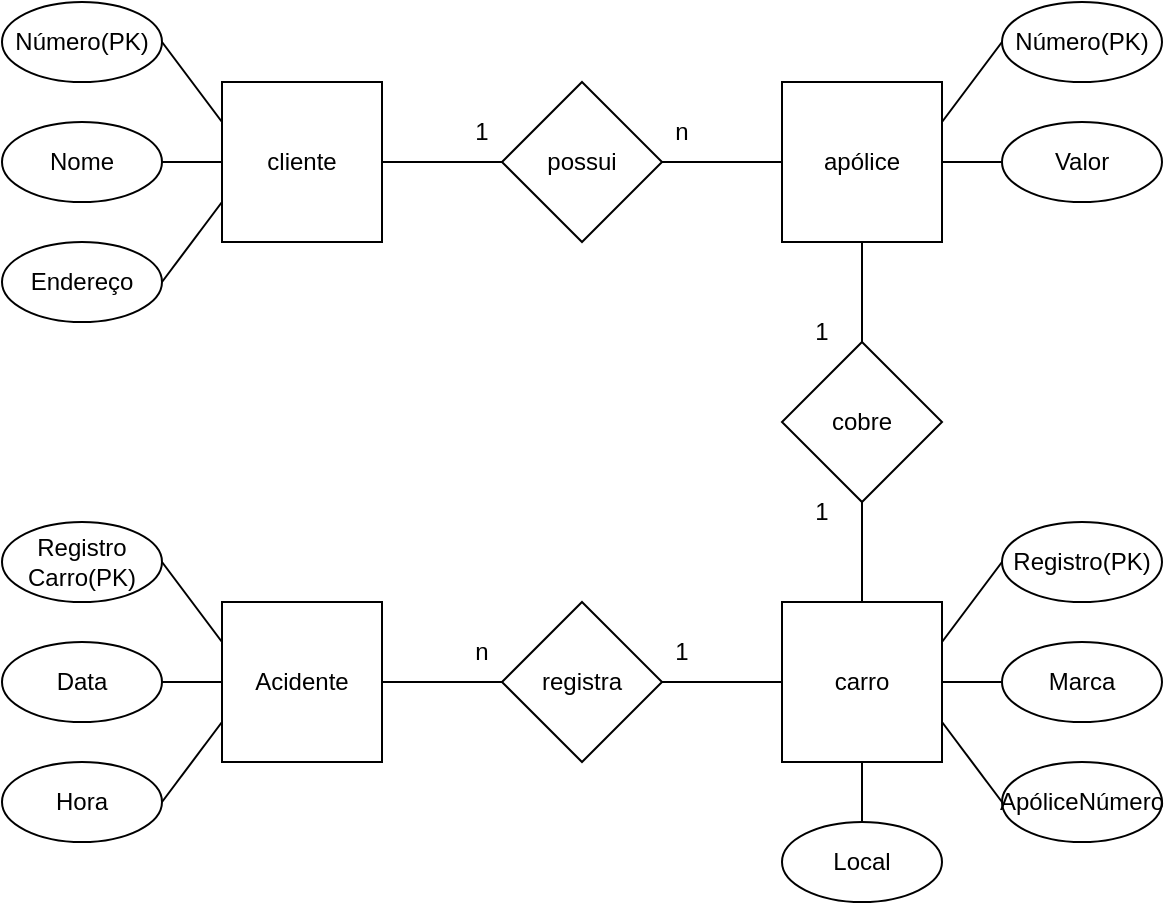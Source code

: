 <mxfile version="24.7.12">
  <diagram name="Página-1" id="PKLPYooLh8xyoDgeMQU7">
    <mxGraphModel dx="1434" dy="786" grid="1" gridSize="10" guides="1" tooltips="1" connect="1" arrows="1" fold="1" page="1" pageScale="1" pageWidth="827" pageHeight="1169" math="0" shadow="0">
      <root>
        <mxCell id="0" />
        <mxCell id="1" parent="0" />
        <mxCell id="u-xE3NVzMhVS0qL2drZM-1" value="cliente" style="whiteSpace=wrap;html=1;aspect=fixed;" vertex="1" parent="1">
          <mxGeometry x="150" y="130" width="80" height="80" as="geometry" />
        </mxCell>
        <mxCell id="u-xE3NVzMhVS0qL2drZM-2" value="apólice" style="whiteSpace=wrap;html=1;aspect=fixed;" vertex="1" parent="1">
          <mxGeometry x="430" y="130" width="80" height="80" as="geometry" />
        </mxCell>
        <mxCell id="u-xE3NVzMhVS0qL2drZM-3" value="carro" style="whiteSpace=wrap;html=1;aspect=fixed;" vertex="1" parent="1">
          <mxGeometry x="430" y="390" width="80" height="80" as="geometry" />
        </mxCell>
        <mxCell id="u-xE3NVzMhVS0qL2drZM-4" value="Acidente" style="whiteSpace=wrap;html=1;aspect=fixed;" vertex="1" parent="1">
          <mxGeometry x="150" y="390" width="80" height="80" as="geometry" />
        </mxCell>
        <mxCell id="u-xE3NVzMhVS0qL2drZM-5" value="possui" style="rhombus;whiteSpace=wrap;html=1;" vertex="1" parent="1">
          <mxGeometry x="290" y="130" width="80" height="80" as="geometry" />
        </mxCell>
        <mxCell id="u-xE3NVzMhVS0qL2drZM-6" value="cobre" style="rhombus;whiteSpace=wrap;html=1;" vertex="1" parent="1">
          <mxGeometry x="430" y="260" width="80" height="80" as="geometry" />
        </mxCell>
        <mxCell id="u-xE3NVzMhVS0qL2drZM-7" value="registra" style="rhombus;whiteSpace=wrap;html=1;" vertex="1" parent="1">
          <mxGeometry x="290" y="390" width="80" height="80" as="geometry" />
        </mxCell>
        <mxCell id="u-xE3NVzMhVS0qL2drZM-8" value="" style="endArrow=none;html=1;rounded=0;exitX=1;exitY=0.5;exitDx=0;exitDy=0;entryX=0;entryY=0.5;entryDx=0;entryDy=0;" edge="1" parent="1" source="u-xE3NVzMhVS0qL2drZM-1" target="u-xE3NVzMhVS0qL2drZM-5">
          <mxGeometry width="50" height="50" relative="1" as="geometry">
            <mxPoint x="390" y="430" as="sourcePoint" />
            <mxPoint x="440" y="380" as="targetPoint" />
          </mxGeometry>
        </mxCell>
        <mxCell id="u-xE3NVzMhVS0qL2drZM-9" value="" style="endArrow=none;html=1;rounded=0;exitX=0;exitY=0.5;exitDx=0;exitDy=0;entryX=1;entryY=0.5;entryDx=0;entryDy=0;" edge="1" parent="1" source="u-xE3NVzMhVS0qL2drZM-2" target="u-xE3NVzMhVS0qL2drZM-5">
          <mxGeometry width="50" height="50" relative="1" as="geometry">
            <mxPoint x="240" y="180" as="sourcePoint" />
            <mxPoint x="300" y="180" as="targetPoint" />
          </mxGeometry>
        </mxCell>
        <mxCell id="u-xE3NVzMhVS0qL2drZM-10" value="" style="endArrow=none;html=1;rounded=0;exitX=0.5;exitY=0;exitDx=0;exitDy=0;entryX=0.5;entryY=1;entryDx=0;entryDy=0;" edge="1" parent="1" source="u-xE3NVzMhVS0qL2drZM-6" target="u-xE3NVzMhVS0qL2drZM-2">
          <mxGeometry width="50" height="50" relative="1" as="geometry">
            <mxPoint x="240" y="180" as="sourcePoint" />
            <mxPoint x="300" y="180" as="targetPoint" />
          </mxGeometry>
        </mxCell>
        <mxCell id="u-xE3NVzMhVS0qL2drZM-11" value="" style="endArrow=none;html=1;rounded=0;exitX=0.5;exitY=1;exitDx=0;exitDy=0;entryX=0.5;entryY=0;entryDx=0;entryDy=0;" edge="1" parent="1" source="u-xE3NVzMhVS0qL2drZM-6" target="u-xE3NVzMhVS0qL2drZM-3">
          <mxGeometry width="50" height="50" relative="1" as="geometry">
            <mxPoint x="250" y="190" as="sourcePoint" />
            <mxPoint x="310" y="190" as="targetPoint" />
          </mxGeometry>
        </mxCell>
        <mxCell id="u-xE3NVzMhVS0qL2drZM-12" value="" style="endArrow=none;html=1;rounded=0;exitX=1;exitY=0.5;exitDx=0;exitDy=0;entryX=0;entryY=0.5;entryDx=0;entryDy=0;" edge="1" parent="1" source="u-xE3NVzMhVS0qL2drZM-7" target="u-xE3NVzMhVS0qL2drZM-3">
          <mxGeometry width="50" height="50" relative="1" as="geometry">
            <mxPoint x="480" y="350" as="sourcePoint" />
            <mxPoint x="480" y="400" as="targetPoint" />
          </mxGeometry>
        </mxCell>
        <mxCell id="u-xE3NVzMhVS0qL2drZM-13" value="" style="endArrow=none;html=1;rounded=0;exitX=1;exitY=0.5;exitDx=0;exitDy=0;entryX=0;entryY=0.5;entryDx=0;entryDy=0;" edge="1" parent="1" source="u-xE3NVzMhVS0qL2drZM-4" target="u-xE3NVzMhVS0qL2drZM-7">
          <mxGeometry width="50" height="50" relative="1" as="geometry">
            <mxPoint x="380" y="440" as="sourcePoint" />
            <mxPoint x="280" y="460" as="targetPoint" />
          </mxGeometry>
        </mxCell>
        <mxCell id="u-xE3NVzMhVS0qL2drZM-15" value="n" style="text;html=1;align=center;verticalAlign=middle;whiteSpace=wrap;rounded=0;" vertex="1" parent="1">
          <mxGeometry x="250" y="400" width="60" height="30" as="geometry" />
        </mxCell>
        <mxCell id="u-xE3NVzMhVS0qL2drZM-16" value="n" style="text;html=1;align=center;verticalAlign=middle;whiteSpace=wrap;rounded=0;" vertex="1" parent="1">
          <mxGeometry x="350" y="140" width="60" height="30" as="geometry" />
        </mxCell>
        <mxCell id="u-xE3NVzMhVS0qL2drZM-17" value="1" style="text;html=1;align=center;verticalAlign=middle;whiteSpace=wrap;rounded=0;" vertex="1" parent="1">
          <mxGeometry x="250" y="140" width="60" height="30" as="geometry" />
        </mxCell>
        <mxCell id="u-xE3NVzMhVS0qL2drZM-18" value="1" style="text;html=1;align=center;verticalAlign=middle;whiteSpace=wrap;rounded=0;" vertex="1" parent="1">
          <mxGeometry x="420" y="330" width="60" height="30" as="geometry" />
        </mxCell>
        <mxCell id="u-xE3NVzMhVS0qL2drZM-19" value="1" style="text;html=1;align=center;verticalAlign=middle;whiteSpace=wrap;rounded=0;" vertex="1" parent="1">
          <mxGeometry x="420" y="240" width="60" height="30" as="geometry" />
        </mxCell>
        <mxCell id="u-xE3NVzMhVS0qL2drZM-20" value="1" style="text;html=1;align=center;verticalAlign=middle;whiteSpace=wrap;rounded=0;" vertex="1" parent="1">
          <mxGeometry x="350" y="400" width="60" height="30" as="geometry" />
        </mxCell>
        <mxCell id="u-xE3NVzMhVS0qL2drZM-21" value="Número(PK)" style="ellipse;whiteSpace=wrap;html=1;textShadow=0;" vertex="1" parent="1">
          <mxGeometry x="40" y="90" width="80" height="40" as="geometry" />
        </mxCell>
        <mxCell id="u-xE3NVzMhVS0qL2drZM-23" value="Nome" style="ellipse;whiteSpace=wrap;html=1;textShadow=0;" vertex="1" parent="1">
          <mxGeometry x="40" y="150" width="80" height="40" as="geometry" />
        </mxCell>
        <mxCell id="u-xE3NVzMhVS0qL2drZM-24" value="Endereço" style="ellipse;whiteSpace=wrap;html=1;textShadow=0;" vertex="1" parent="1">
          <mxGeometry x="40" y="210" width="80" height="40" as="geometry" />
        </mxCell>
        <mxCell id="u-xE3NVzMhVS0qL2drZM-25" value="" style="endArrow=none;html=1;rounded=0;entryX=1;entryY=0.5;entryDx=0;entryDy=0;exitX=0;exitY=0.25;exitDx=0;exitDy=0;" edge="1" parent="1" source="u-xE3NVzMhVS0qL2drZM-4" target="u-xE3NVzMhVS0qL2drZM-42">
          <mxGeometry width="50" height="50" relative="1" as="geometry">
            <mxPoint x="250" y="330" as="sourcePoint" />
            <mxPoint x="170" y="330" as="targetPoint" />
          </mxGeometry>
        </mxCell>
        <mxCell id="u-xE3NVzMhVS0qL2drZM-26" value="" style="endArrow=none;html=1;rounded=0;entryX=1;entryY=0.5;entryDx=0;entryDy=0;exitX=0;exitY=0.75;exitDx=0;exitDy=0;" edge="1" parent="1" source="u-xE3NVzMhVS0qL2drZM-1" target="u-xE3NVzMhVS0qL2drZM-24">
          <mxGeometry width="50" height="50" relative="1" as="geometry">
            <mxPoint x="140" y="360" as="sourcePoint" />
            <mxPoint x="60" y="360" as="targetPoint" />
          </mxGeometry>
        </mxCell>
        <mxCell id="u-xE3NVzMhVS0qL2drZM-27" value="" style="endArrow=none;html=1;rounded=0;entryX=1;entryY=0.5;entryDx=0;entryDy=0;exitX=0;exitY=0.5;exitDx=0;exitDy=0;" edge="1" parent="1" source="u-xE3NVzMhVS0qL2drZM-1" target="u-xE3NVzMhVS0qL2drZM-23">
          <mxGeometry width="50" height="50" relative="1" as="geometry">
            <mxPoint x="160" y="200" as="sourcePoint" />
            <mxPoint x="130" y="240" as="targetPoint" />
          </mxGeometry>
        </mxCell>
        <mxCell id="u-xE3NVzMhVS0qL2drZM-28" value="" style="endArrow=none;html=1;rounded=0;entryX=1;entryY=0.5;entryDx=0;entryDy=0;exitX=0;exitY=0.25;exitDx=0;exitDy=0;" edge="1" parent="1" source="u-xE3NVzMhVS0qL2drZM-1" target="u-xE3NVzMhVS0qL2drZM-21">
          <mxGeometry width="50" height="50" relative="1" as="geometry">
            <mxPoint x="160" y="180" as="sourcePoint" />
            <mxPoint x="130" y="180" as="targetPoint" />
          </mxGeometry>
        </mxCell>
        <mxCell id="u-xE3NVzMhVS0qL2drZM-29" value="" style="endArrow=none;html=1;rounded=0;exitX=0;exitY=0.5;exitDx=0;exitDy=0;entryX=1;entryY=0.25;entryDx=0;entryDy=0;" edge="1" parent="1" source="u-xE3NVzMhVS0qL2drZM-31" target="u-xE3NVzMhVS0qL2drZM-2">
          <mxGeometry width="50" height="50" relative="1" as="geometry">
            <mxPoint x="140" y="360" as="sourcePoint" />
            <mxPoint x="180" y="320" as="targetPoint" />
          </mxGeometry>
        </mxCell>
        <mxCell id="u-xE3NVzMhVS0qL2drZM-31" value="Número(PK)" style="ellipse;whiteSpace=wrap;html=1;textShadow=0;" vertex="1" parent="1">
          <mxGeometry x="540" y="90" width="80" height="40" as="geometry" />
        </mxCell>
        <mxCell id="u-xE3NVzMhVS0qL2drZM-32" value="Valor" style="ellipse;whiteSpace=wrap;html=1;textShadow=0;" vertex="1" parent="1">
          <mxGeometry x="540" y="150" width="80" height="40" as="geometry" />
        </mxCell>
        <mxCell id="u-xE3NVzMhVS0qL2drZM-33" value="" style="endArrow=none;html=1;rounded=0;exitX=0;exitY=0.5;exitDx=0;exitDy=0;entryX=1;entryY=0.5;entryDx=0;entryDy=0;" edge="1" parent="1" source="u-xE3NVzMhVS0qL2drZM-32" target="u-xE3NVzMhVS0qL2drZM-2">
          <mxGeometry width="50" height="50" relative="1" as="geometry">
            <mxPoint x="550" y="120" as="sourcePoint" />
            <mxPoint x="520" y="160" as="targetPoint" />
          </mxGeometry>
        </mxCell>
        <mxCell id="u-xE3NVzMhVS0qL2drZM-34" value="Registro(PK)" style="ellipse;whiteSpace=wrap;html=1;textShadow=0;" vertex="1" parent="1">
          <mxGeometry x="540" y="350" width="80" height="40" as="geometry" />
        </mxCell>
        <mxCell id="u-xE3NVzMhVS0qL2drZM-35" value="Marca" style="ellipse;whiteSpace=wrap;html=1;textShadow=0;" vertex="1" parent="1">
          <mxGeometry x="540" y="410" width="80" height="40" as="geometry" />
        </mxCell>
        <mxCell id="u-xE3NVzMhVS0qL2drZM-36" value="ApóliceNúmero" style="ellipse;whiteSpace=wrap;html=1;textShadow=0;" vertex="1" parent="1">
          <mxGeometry x="540" y="470" width="80" height="40" as="geometry" />
        </mxCell>
        <mxCell id="u-xE3NVzMhVS0qL2drZM-37" value="Local" style="ellipse;whiteSpace=wrap;html=1;textShadow=0;" vertex="1" parent="1">
          <mxGeometry x="430" y="500" width="80" height="40" as="geometry" />
        </mxCell>
        <mxCell id="u-xE3NVzMhVS0qL2drZM-38" value="" style="endArrow=none;html=1;rounded=0;entryX=0.5;entryY=0;entryDx=0;entryDy=0;exitX=0.5;exitY=1;exitDx=0;exitDy=0;" edge="1" parent="1" source="u-xE3NVzMhVS0qL2drZM-3" target="u-xE3NVzMhVS0qL2drZM-37">
          <mxGeometry width="50" height="50" relative="1" as="geometry">
            <mxPoint x="140" y="360" as="sourcePoint" />
            <mxPoint x="60" y="360" as="targetPoint" />
          </mxGeometry>
        </mxCell>
        <mxCell id="u-xE3NVzMhVS0qL2drZM-39" value="" style="endArrow=none;html=1;rounded=0;entryX=0;entryY=0.5;entryDx=0;entryDy=0;exitX=1;exitY=0.75;exitDx=0;exitDy=0;" edge="1" parent="1" source="u-xE3NVzMhVS0qL2drZM-3" target="u-xE3NVzMhVS0qL2drZM-36">
          <mxGeometry width="50" height="50" relative="1" as="geometry">
            <mxPoint x="480" y="480" as="sourcePoint" />
            <mxPoint x="480" y="510" as="targetPoint" />
          </mxGeometry>
        </mxCell>
        <mxCell id="u-xE3NVzMhVS0qL2drZM-40" value="" style="endArrow=none;html=1;rounded=0;entryX=0;entryY=0.5;entryDx=0;entryDy=0;exitX=1;exitY=0.5;exitDx=0;exitDy=0;" edge="1" parent="1" source="u-xE3NVzMhVS0qL2drZM-3" target="u-xE3NVzMhVS0qL2drZM-35">
          <mxGeometry width="50" height="50" relative="1" as="geometry">
            <mxPoint x="520" y="460" as="sourcePoint" />
            <mxPoint x="550" y="500" as="targetPoint" />
          </mxGeometry>
        </mxCell>
        <mxCell id="u-xE3NVzMhVS0qL2drZM-41" value="" style="endArrow=none;html=1;rounded=0;entryX=1;entryY=0.25;entryDx=0;entryDy=0;exitX=0;exitY=0.5;exitDx=0;exitDy=0;" edge="1" parent="1" source="u-xE3NVzMhVS0qL2drZM-34" target="u-xE3NVzMhVS0qL2drZM-3">
          <mxGeometry width="50" height="50" relative="1" as="geometry">
            <mxPoint x="520" y="440" as="sourcePoint" />
            <mxPoint x="550" y="440" as="targetPoint" />
          </mxGeometry>
        </mxCell>
        <mxCell id="u-xE3NVzMhVS0qL2drZM-42" value="Registro&lt;br&gt;Carro(PK)" style="ellipse;whiteSpace=wrap;html=1;textShadow=0;" vertex="1" parent="1">
          <mxGeometry x="40" y="350" width="80" height="40" as="geometry" />
        </mxCell>
        <mxCell id="u-xE3NVzMhVS0qL2drZM-43" value="Data" style="ellipse;whiteSpace=wrap;html=1;textShadow=0;" vertex="1" parent="1">
          <mxGeometry x="40" y="410" width="80" height="40" as="geometry" />
        </mxCell>
        <mxCell id="u-xE3NVzMhVS0qL2drZM-44" value="Hora" style="ellipse;whiteSpace=wrap;html=1;textShadow=0;" vertex="1" parent="1">
          <mxGeometry x="40" y="470" width="80" height="40" as="geometry" />
        </mxCell>
        <mxCell id="u-xE3NVzMhVS0qL2drZM-45" value="" style="endArrow=none;html=1;rounded=0;entryX=1;entryY=0.5;entryDx=0;entryDy=0;exitX=0;exitY=0.5;exitDx=0;exitDy=0;" edge="1" parent="1" source="u-xE3NVzMhVS0qL2drZM-4" target="u-xE3NVzMhVS0qL2drZM-43">
          <mxGeometry width="50" height="50" relative="1" as="geometry">
            <mxPoint x="160" y="420" as="sourcePoint" />
            <mxPoint x="130" y="380" as="targetPoint" />
          </mxGeometry>
        </mxCell>
        <mxCell id="u-xE3NVzMhVS0qL2drZM-46" value="" style="endArrow=none;html=1;rounded=0;entryX=1;entryY=0.5;entryDx=0;entryDy=0;exitX=0;exitY=0.75;exitDx=0;exitDy=0;" edge="1" parent="1" source="u-xE3NVzMhVS0qL2drZM-4" target="u-xE3NVzMhVS0qL2drZM-44">
          <mxGeometry width="50" height="50" relative="1" as="geometry">
            <mxPoint x="160" y="440" as="sourcePoint" />
            <mxPoint x="130" y="440" as="targetPoint" />
          </mxGeometry>
        </mxCell>
      </root>
    </mxGraphModel>
  </diagram>
</mxfile>
